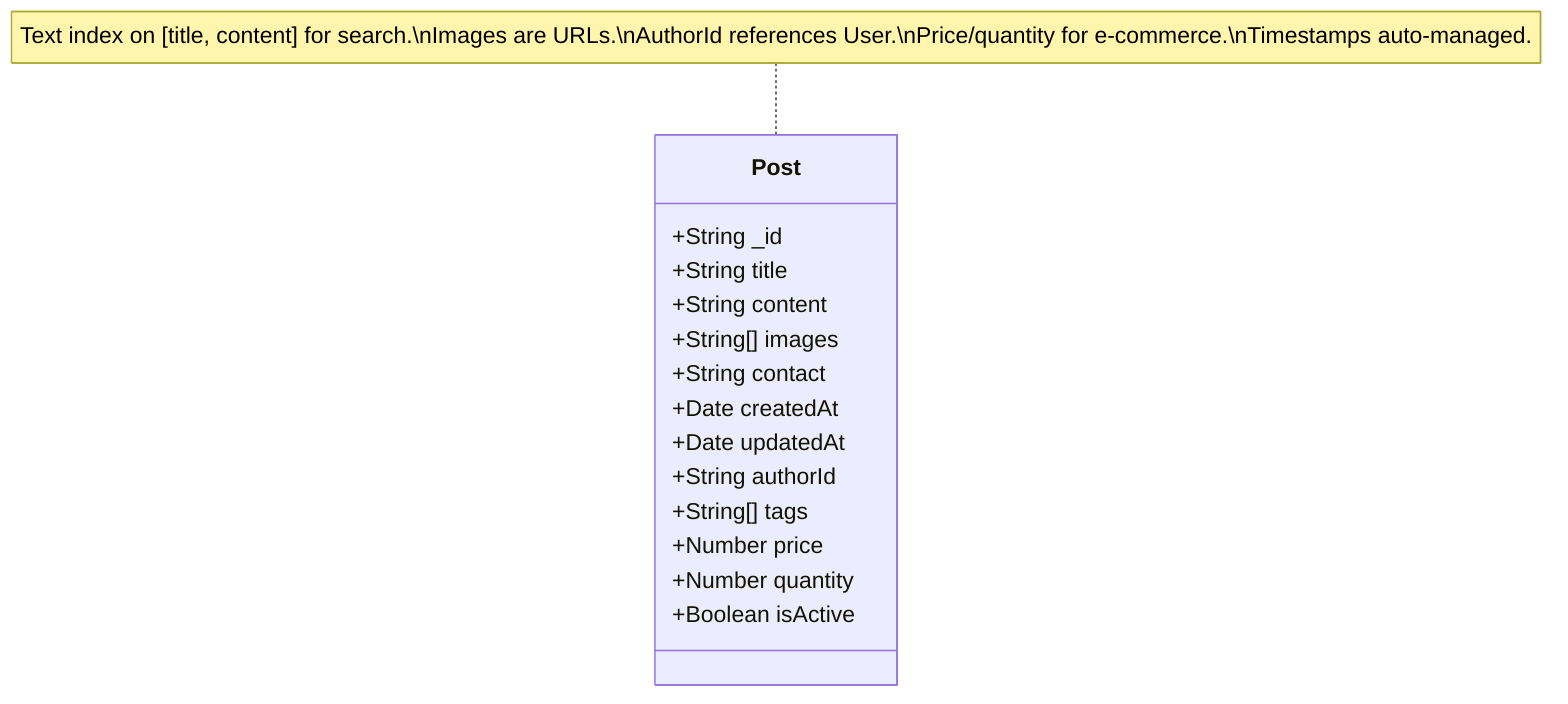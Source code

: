 classDiagram
    class Post {
        +String _id
        +String title
        +String content
        +String[] images
        +String contact
        +Date createdAt
        +Date updatedAt
        +String authorId
        +String[] tags
        +Number price
        +Number quantity
        +Boolean isActive
    }
    note for Post "Text index on [title, content] for search.\nImages are URLs.\nAuthorId references User.\nPrice/quantity for e-commerce.\nTimestamps auto-managed."